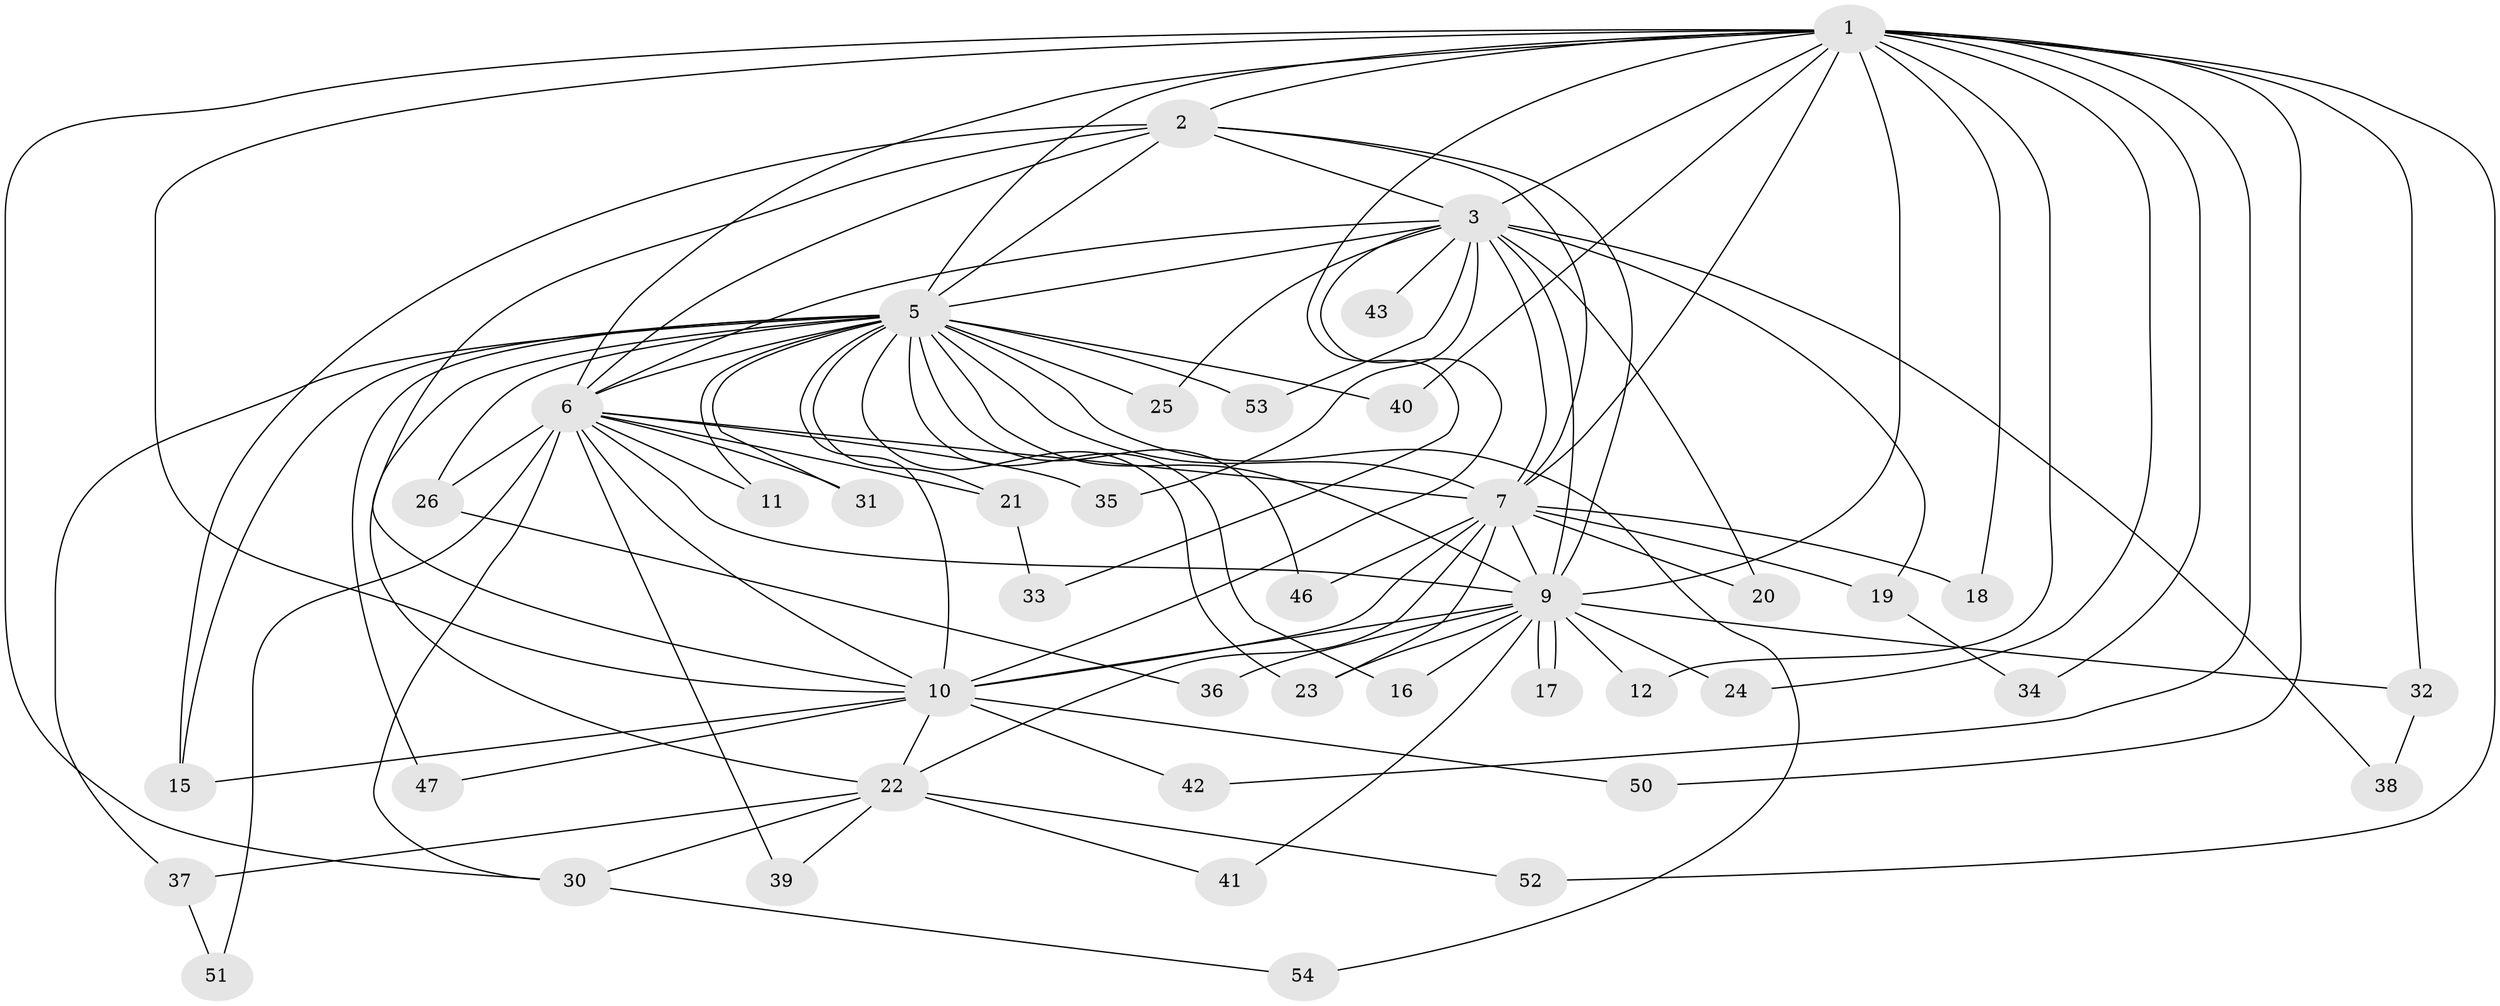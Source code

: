 // Generated by graph-tools (version 1.1) at 2025/51/02/27/25 19:51:46]
// undirected, 43 vertices, 101 edges
graph export_dot {
graph [start="1"]
  node [color=gray90,style=filled];
  1 [super="+44"];
  2;
  3 [super="+4"];
  5 [super="+13"];
  6 [super="+14"];
  7 [super="+8"];
  9 [super="+55"];
  10 [super="+29"];
  11;
  12;
  15 [super="+49"];
  16;
  17;
  18;
  19;
  20;
  21 [super="+48"];
  22 [super="+28"];
  23 [super="+27"];
  24;
  25;
  26;
  30 [super="+45"];
  31;
  32;
  33;
  34;
  35;
  36;
  37;
  38;
  39;
  40;
  41;
  42;
  43;
  46;
  47;
  50;
  51;
  52;
  53;
  54;
  1 -- 2;
  1 -- 3 [weight=2];
  1 -- 5;
  1 -- 6;
  1 -- 7 [weight=2];
  1 -- 9;
  1 -- 10;
  1 -- 12;
  1 -- 18;
  1 -- 24 [weight=2];
  1 -- 30;
  1 -- 32;
  1 -- 33;
  1 -- 34;
  1 -- 40;
  1 -- 42;
  1 -- 50;
  1 -- 52;
  2 -- 3 [weight=2];
  2 -- 5;
  2 -- 6;
  2 -- 7 [weight=2];
  2 -- 9;
  2 -- 10;
  2 -- 15;
  3 -- 5 [weight=3];
  3 -- 6 [weight=2];
  3 -- 7 [weight=4];
  3 -- 9 [weight=2];
  3 -- 10 [weight=2];
  3 -- 19;
  3 -- 25;
  3 -- 35;
  3 -- 53;
  3 -- 38;
  3 -- 43;
  3 -- 20;
  5 -- 6;
  5 -- 7 [weight=2];
  5 -- 9 [weight=2];
  5 -- 10;
  5 -- 11;
  5 -- 16;
  5 -- 21;
  5 -- 23;
  5 -- 25;
  5 -- 31;
  5 -- 37;
  5 -- 40;
  5 -- 46;
  5 -- 47;
  5 -- 53;
  5 -- 54;
  5 -- 26;
  5 -- 22;
  5 -- 15;
  6 -- 7 [weight=3];
  6 -- 9;
  6 -- 10 [weight=2];
  6 -- 11;
  6 -- 21 [weight=2];
  6 -- 26;
  6 -- 30;
  6 -- 31;
  6 -- 35;
  6 -- 39;
  6 -- 51;
  7 -- 9 [weight=2];
  7 -- 10 [weight=2];
  7 -- 18;
  7 -- 23;
  7 -- 46;
  7 -- 19;
  7 -- 20;
  7 -- 22;
  9 -- 10;
  9 -- 12;
  9 -- 16;
  9 -- 17;
  9 -- 17;
  9 -- 24;
  9 -- 32;
  9 -- 36;
  9 -- 41;
  9 -- 23;
  10 -- 15;
  10 -- 22;
  10 -- 47;
  10 -- 50;
  10 -- 42;
  19 -- 34;
  21 -- 33;
  22 -- 37;
  22 -- 39;
  22 -- 41;
  22 -- 52;
  22 -- 30;
  26 -- 36;
  30 -- 54;
  32 -- 38;
  37 -- 51;
}

